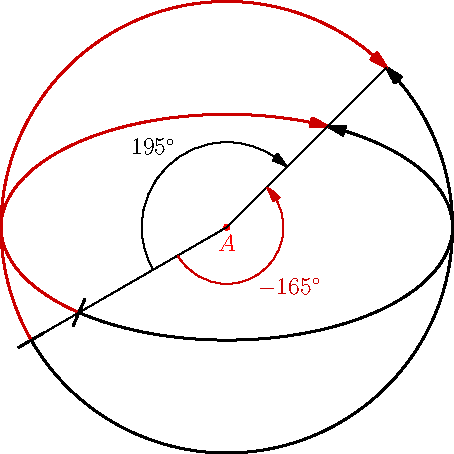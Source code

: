 import geometry; size(8cm,0);
real a=2, b=1;
point A=(1,1); dot("$A$",A,S,red);
ellipse EL=ellipse(A,a,b);
arc AE=arc(EL, 210, 45, fromCenter);
draw(AE, linewidth(bp), Arrow(3mm), BeginBar);
arc AEp=arc(EL, 210, 45, fromCenter, CW);
draw(AEp, bp+0.8*red, Arrow(3mm));
circle C=circle(A,a); arc AC=arc(C, 210, 45);
draw(AC, linewidth(bp), Arrow(3mm), BeginBar);
arc ACp=arc(C, 210, 45, CW);
draw(ACp, bp+0.8*red, Arrow(3mm));
markarc(format("$%0g^\circ$",degrees(AC)),
        AC, radius=1.5cm, Arrow);
markarc(format("$%0g^\circ$",degrees(ACp)),
        ACp, markpen=0.8*red, Arrow);
